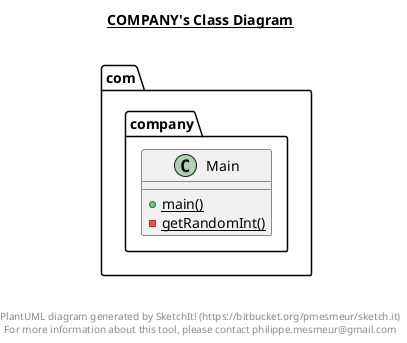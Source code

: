 @startuml

title __COMPANY's Class Diagram__\n

  namespace com.company {
    class com.company.Main {
        {static} + main()
        {static} - getRandomInt()
    }
  }
  



right footer


PlantUML diagram generated by SketchIt! (https://bitbucket.org/pmesmeur/sketch.it)
For more information about this tool, please contact philippe.mesmeur@gmail.com
endfooter

@enduml
